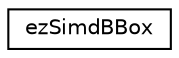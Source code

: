 digraph "Graphical Class Hierarchy"
{
 // LATEX_PDF_SIZE
  edge [fontname="Helvetica",fontsize="10",labelfontname="Helvetica",labelfontsize="10"];
  node [fontname="Helvetica",fontsize="10",shape=record];
  rankdir="LR";
  Node0 [label="ezSimdBBox",height=0.2,width=0.4,color="black", fillcolor="white", style="filled",URL="$db/dc7/classez_simd_b_box.htm",tooltip=" "];
}
